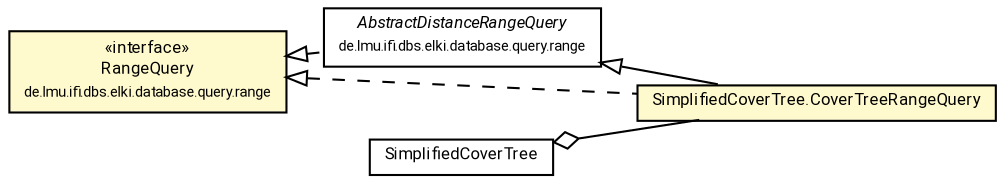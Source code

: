 #!/usr/local/bin/dot
#
# Class diagram 
# Generated by UMLGraph version R5_7_2-60-g0e99a6 (http://www.spinellis.gr/umlgraph/)
#

digraph G {
	graph [fontnames="svg"]
	edge [fontname="Roboto",fontsize=7,labelfontname="Roboto",labelfontsize=7,color="black"];
	node [fontname="Roboto",fontcolor="black",fontsize=8,shape=plaintext,margin=0,width=0,height=0];
	nodesep=0.15;
	ranksep=0.25;
	rankdir=LR;
	// de.lmu.ifi.dbs.elki.database.query.range.RangeQuery<O>
	c9525154 [label=<<table title="de.lmu.ifi.dbs.elki.database.query.range.RangeQuery" border="0" cellborder="1" cellspacing="0" cellpadding="2" bgcolor="LemonChiffon" href="../../../../database/query/range/RangeQuery.html" target="_parent">
		<tr><td><table border="0" cellspacing="0" cellpadding="1">
		<tr><td align="center" balign="center"> &#171;interface&#187; </td></tr>
		<tr><td align="center" balign="center"> <font face="Roboto">RangeQuery</font> </td></tr>
		<tr><td align="center" balign="center"> <font face="Roboto" point-size="7.0">de.lmu.ifi.dbs.elki.database.query.range</font> </td></tr>
		</table></td></tr>
		</table>>, URL="../../../../database/query/range/RangeQuery.html"];
	// de.lmu.ifi.dbs.elki.database.query.range.AbstractDistanceRangeQuery<O>
	c9526227 [label=<<table title="de.lmu.ifi.dbs.elki.database.query.range.AbstractDistanceRangeQuery" border="0" cellborder="1" cellspacing="0" cellpadding="2" href="../../../../database/query/range/AbstractDistanceRangeQuery.html" target="_parent">
		<tr><td><table border="0" cellspacing="0" cellpadding="1">
		<tr><td align="center" balign="center"> <font face="Roboto"><i>AbstractDistanceRangeQuery</i></font> </td></tr>
		<tr><td align="center" balign="center"> <font face="Roboto" point-size="7.0">de.lmu.ifi.dbs.elki.database.query.range</font> </td></tr>
		</table></td></tr>
		</table>>, URL="../../../../database/query/range/AbstractDistanceRangeQuery.html"];
	// de.lmu.ifi.dbs.elki.index.tree.metrical.covertree.SimplifiedCoverTree<O>
	c9526662 [label=<<table title="de.lmu.ifi.dbs.elki.index.tree.metrical.covertree.SimplifiedCoverTree" border="0" cellborder="1" cellspacing="0" cellpadding="2" href="SimplifiedCoverTree.html" target="_parent">
		<tr><td><table border="0" cellspacing="0" cellpadding="1">
		<tr><td align="center" balign="center"> <font face="Roboto">SimplifiedCoverTree</font> </td></tr>
		</table></td></tr>
		</table>>, URL="SimplifiedCoverTree.html"];
	// de.lmu.ifi.dbs.elki.index.tree.metrical.covertree.SimplifiedCoverTree<O>.CoverTreeRangeQuery
	c9526664 [label=<<table title="de.lmu.ifi.dbs.elki.index.tree.metrical.covertree.SimplifiedCoverTree.CoverTreeRangeQuery" border="0" cellborder="1" cellspacing="0" cellpadding="2" bgcolor="lemonChiffon" href="SimplifiedCoverTree.CoverTreeRangeQuery.html" target="_parent">
		<tr><td><table border="0" cellspacing="0" cellpadding="1">
		<tr><td align="center" balign="center"> <font face="Roboto">SimplifiedCoverTree.CoverTreeRangeQuery</font> </td></tr>
		</table></td></tr>
		</table>>, URL="SimplifiedCoverTree.CoverTreeRangeQuery.html"];
	// de.lmu.ifi.dbs.elki.database.query.range.AbstractDistanceRangeQuery<O> implements de.lmu.ifi.dbs.elki.database.query.range.RangeQuery<O>
	c9525154 -> c9526227 [arrowtail=empty,style=dashed,dir=back,weight=9];
	// de.lmu.ifi.dbs.elki.index.tree.metrical.covertree.SimplifiedCoverTree<O> has de.lmu.ifi.dbs.elki.index.tree.metrical.covertree.SimplifiedCoverTree<O>.CoverTreeRangeQuery
	c9526662 -> c9526664 [arrowhead=none,arrowtail=ediamond,dir=back,weight=4];
	// de.lmu.ifi.dbs.elki.index.tree.metrical.covertree.SimplifiedCoverTree<O>.CoverTreeRangeQuery extends de.lmu.ifi.dbs.elki.database.query.range.AbstractDistanceRangeQuery<O>
	c9526227 -> c9526664 [arrowtail=empty,dir=back,weight=10];
	// de.lmu.ifi.dbs.elki.index.tree.metrical.covertree.SimplifiedCoverTree<O>.CoverTreeRangeQuery implements de.lmu.ifi.dbs.elki.database.query.range.RangeQuery<O>
	c9525154 -> c9526664 [arrowtail=empty,style=dashed,dir=back,weight=9];
}

